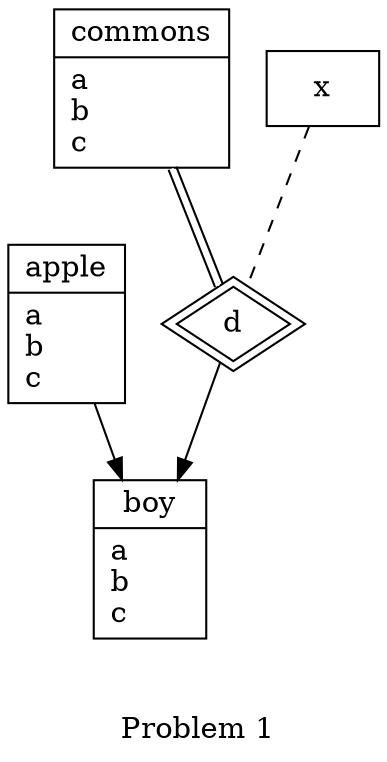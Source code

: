 graph {
    label="\n\n Problem 1"
 
	{ node[shape="record"]
	a [label="{apple| a \lb \lc \l}"]
	b [label="{boy| a \lb \lc \l}"]
	c [label="{commons| a \lb \lc \l}"]
	}
    { node[shape="diamond", peripheries=2]
	d
	}
    { node[shape="box"]
	x
	}
 
	{ edge[dir=forward]
	d -- b
	a -- b 
	}
	{ edge[color="black:white:black"]
	c -- d 
	}
	{ edge[style="dashed"]
	x -- d
	}
}
